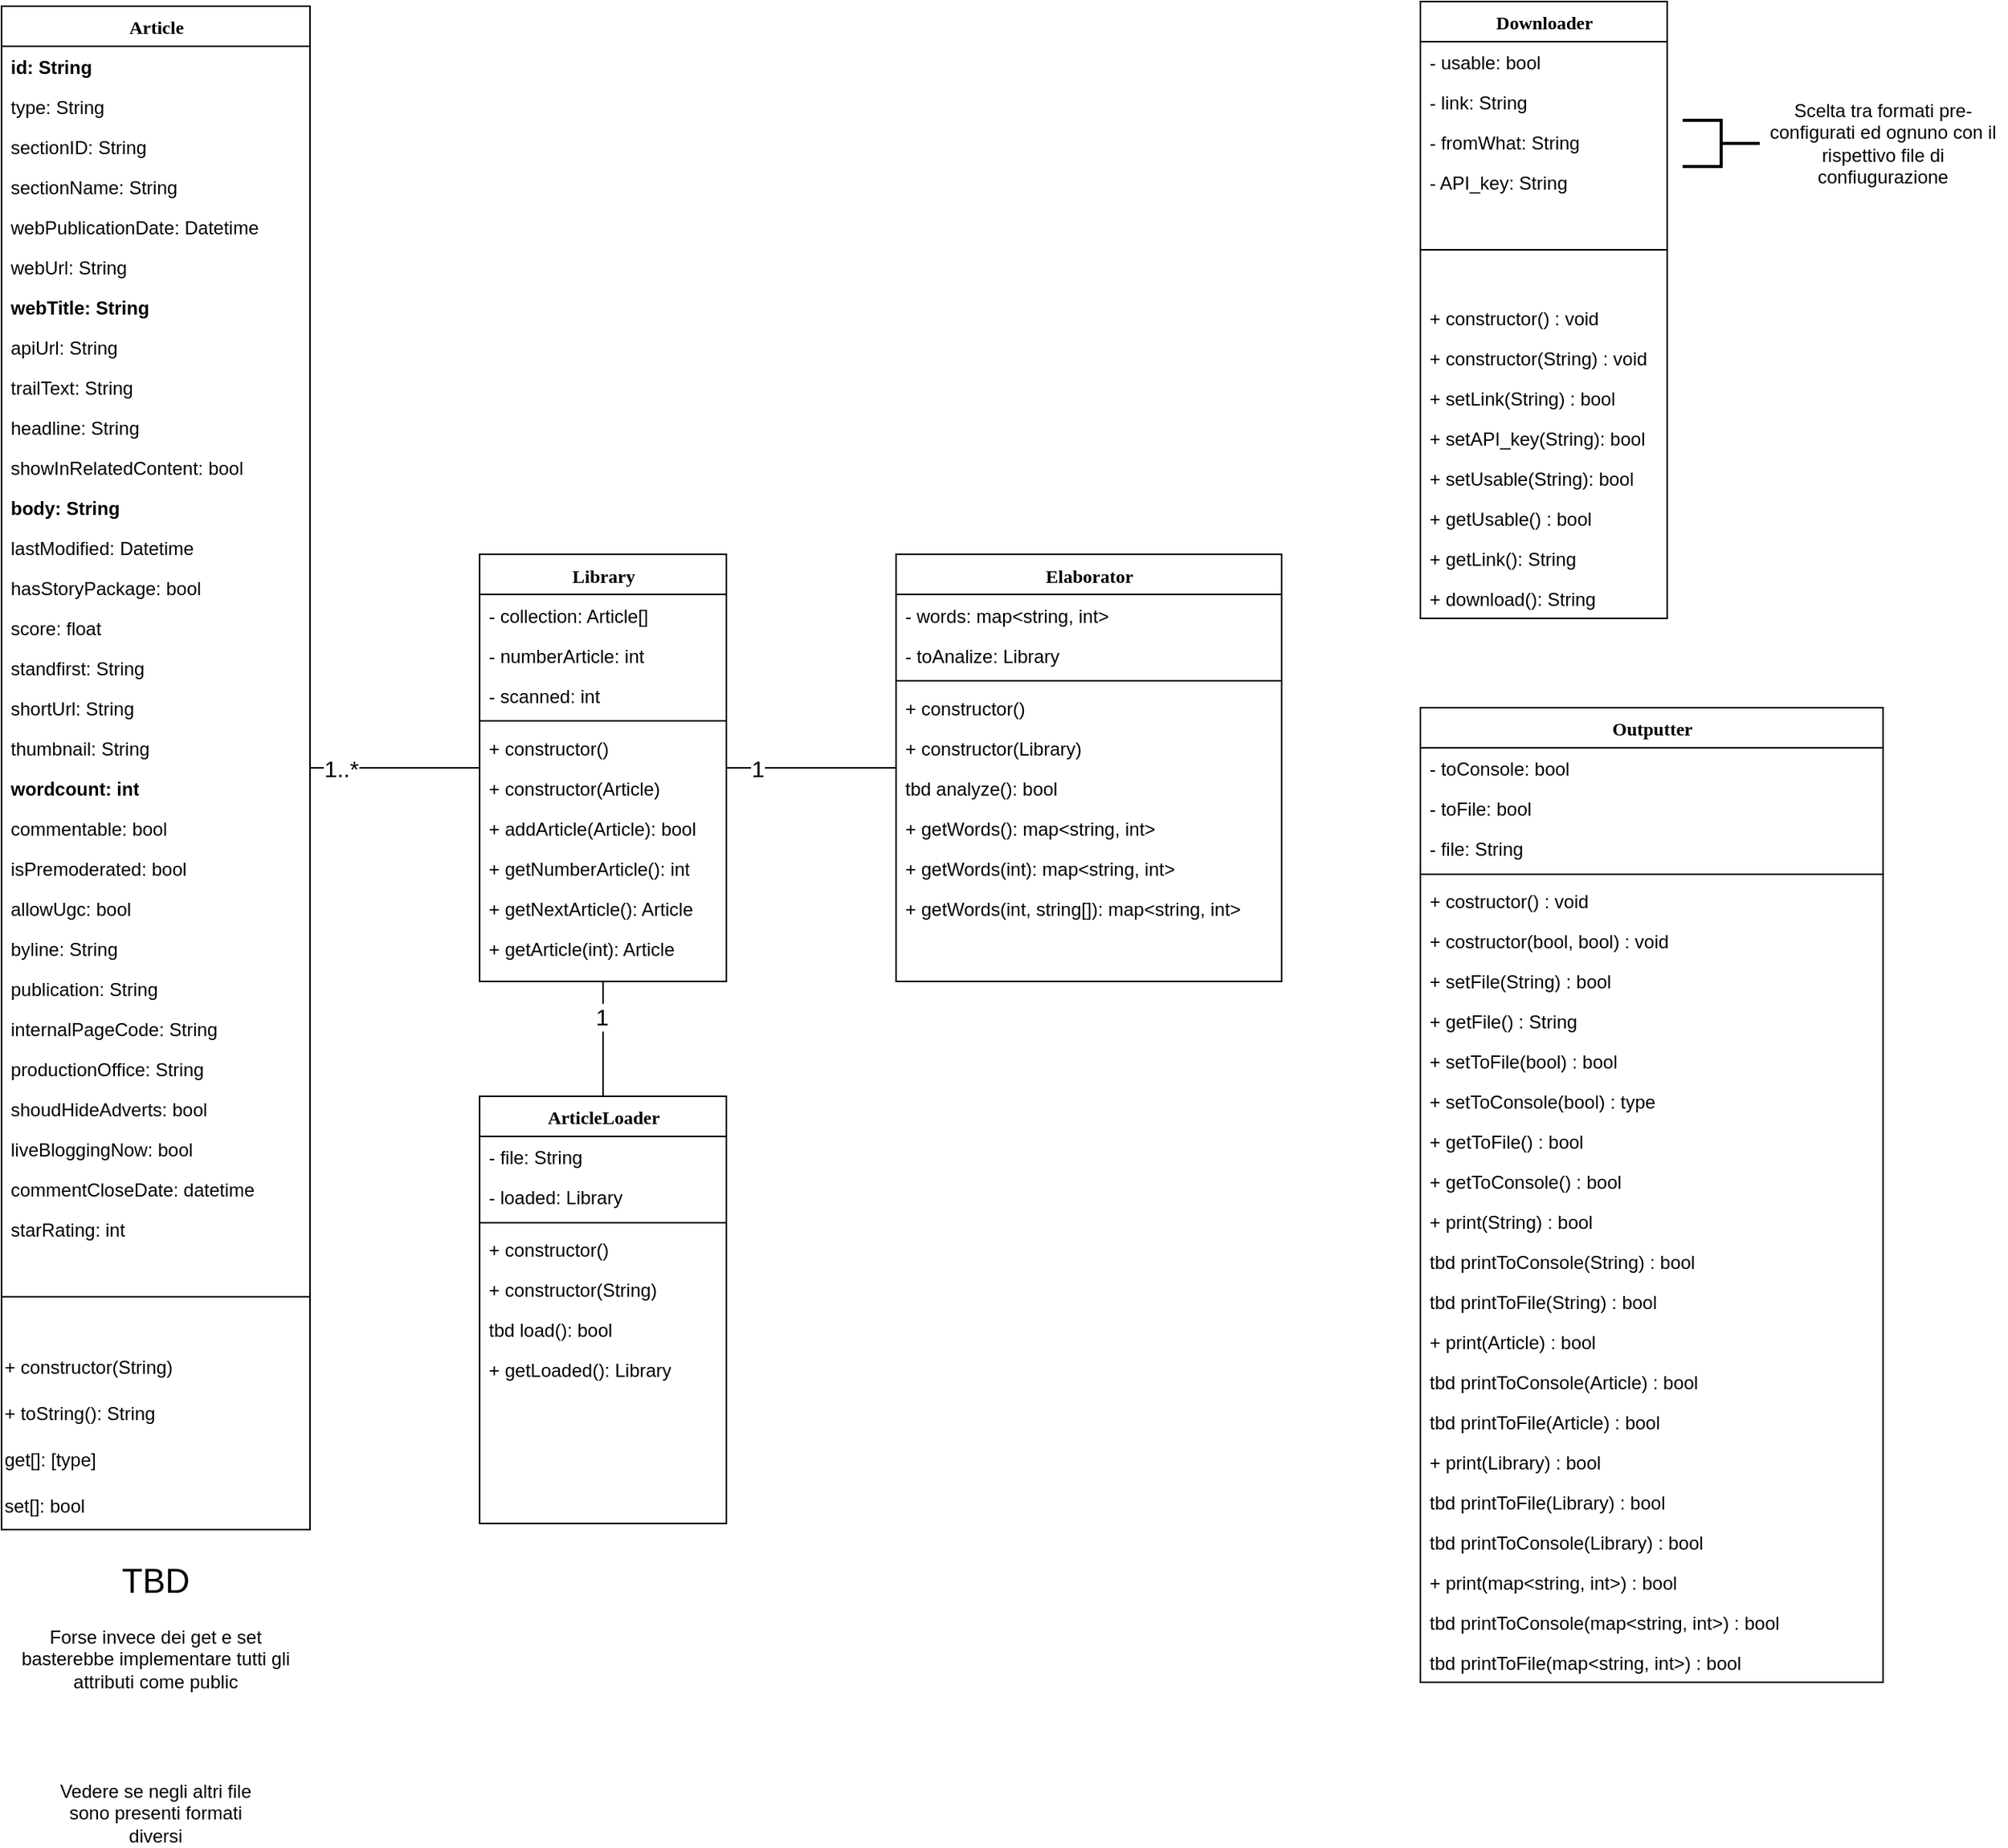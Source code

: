 <mxfile version="21.2.1" type="device">
  <diagram name="Page-1" id="9f46799a-70d6-7492-0946-bef42562c5a5">
    <mxGraphModel dx="2074" dy="844" grid="1" gridSize="10" guides="1" tooltips="1" connect="1" arrows="1" fold="1" page="1" pageScale="1" pageWidth="1100" pageHeight="850" background="none" math="0" shadow="0">
      <root>
        <mxCell id="0" />
        <mxCell id="1" parent="0" />
        <mxCell id="78961159f06e98e8-17" value="Downloader" style="swimlane;html=1;fontStyle=1;align=center;verticalAlign=top;childLayout=stackLayout;horizontal=1;startSize=26;horizontalStack=0;resizeParent=1;resizeLast=0;collapsible=1;marginBottom=0;swimlaneFillColor=#ffffff;rounded=0;shadow=0;comic=0;labelBackgroundColor=none;strokeWidth=1;fillColor=none;fontFamily=Verdana;fontSize=12" parent="1" vertex="1">
          <mxGeometry x="1110" y="80" width="160" height="400" as="geometry">
            <mxRectangle x="90" y="83" width="120" height="30" as="alternateBounds" />
          </mxGeometry>
        </mxCell>
        <mxCell id="78961159f06e98e8-21" value="- usable: bool" style="text;html=1;strokeColor=none;fillColor=none;align=left;verticalAlign=top;spacingLeft=4;spacingRight=4;whiteSpace=wrap;overflow=hidden;rotatable=0;points=[[0,0.5],[1,0.5]];portConstraint=eastwest;" parent="78961159f06e98e8-17" vertex="1">
          <mxGeometry y="26" width="160" height="26" as="geometry" />
        </mxCell>
        <mxCell id="78961159f06e98e8-23" value="- link: String" style="text;html=1;strokeColor=none;fillColor=none;align=left;verticalAlign=top;spacingLeft=4;spacingRight=4;whiteSpace=wrap;overflow=hidden;rotatable=0;points=[[0,0.5],[1,0.5]];portConstraint=eastwest;" parent="78961159f06e98e8-17" vertex="1">
          <mxGeometry y="52" width="160" height="26" as="geometry" />
        </mxCell>
        <mxCell id="8sCjApHdLS3MO6E08IOd-112" value="- fromWhat: String" style="text;html=1;strokeColor=none;fillColor=none;align=left;verticalAlign=top;spacingLeft=4;spacingRight=4;whiteSpace=wrap;overflow=hidden;rotatable=0;points=[[0,0.5],[1,0.5]];portConstraint=eastwest;" parent="78961159f06e98e8-17" vertex="1">
          <mxGeometry y="78" width="160" height="26" as="geometry" />
        </mxCell>
        <mxCell id="8sCjApHdLS3MO6E08IOd-110" value="- API_key: String" style="text;html=1;strokeColor=none;fillColor=none;align=left;verticalAlign=top;spacingLeft=4;spacingRight=4;whiteSpace=wrap;overflow=hidden;rotatable=0;points=[[0,0.5],[1,0.5]];portConstraint=eastwest;" parent="78961159f06e98e8-17" vertex="1">
          <mxGeometry y="104" width="160" height="26" as="geometry" />
        </mxCell>
        <mxCell id="78961159f06e98e8-19" value="" style="line;html=1;strokeWidth=1;fillColor=none;align=left;verticalAlign=middle;spacingTop=-1;spacingLeft=3;spacingRight=3;rotatable=0;labelPosition=right;points=[];portConstraint=eastwest;" parent="78961159f06e98e8-17" vertex="1">
          <mxGeometry y="130" width="160" height="62" as="geometry" />
        </mxCell>
        <mxCell id="78961159f06e98e8-20" value="+ constructor() : void" style="text;html=1;strokeColor=none;fillColor=none;align=left;verticalAlign=top;spacingLeft=4;spacingRight=4;whiteSpace=wrap;overflow=hidden;rotatable=0;points=[[0,0.5],[1,0.5]];portConstraint=eastwest;" parent="78961159f06e98e8-17" vertex="1">
          <mxGeometry y="192" width="160" height="26" as="geometry" />
        </mxCell>
        <mxCell id="78961159f06e98e8-27" value="+ constructor(String) : void" style="text;html=1;strokeColor=none;fillColor=none;align=left;verticalAlign=top;spacingLeft=4;spacingRight=4;whiteSpace=wrap;overflow=hidden;rotatable=0;points=[[0,0.5],[1,0.5]];portConstraint=eastwest;" parent="78961159f06e98e8-17" vertex="1">
          <mxGeometry y="218" width="160" height="26" as="geometry" />
        </mxCell>
        <mxCell id="8sCjApHdLS3MO6E08IOd-1" value="+ setLink(String) : bool" style="text;html=1;strokeColor=none;fillColor=none;align=left;verticalAlign=top;spacingLeft=4;spacingRight=4;whiteSpace=wrap;overflow=hidden;rotatable=0;points=[[0,0.5],[1,0.5]];portConstraint=eastwest;" parent="78961159f06e98e8-17" vertex="1">
          <mxGeometry y="244" width="160" height="26" as="geometry" />
        </mxCell>
        <mxCell id="8sCjApHdLS3MO6E08IOd-120" value="+ setAPI_key(String): bool" style="text;html=1;strokeColor=none;fillColor=none;align=left;verticalAlign=top;spacingLeft=4;spacingRight=4;whiteSpace=wrap;overflow=hidden;rotatable=0;points=[[0,0.5],[1,0.5]];portConstraint=eastwest;" parent="78961159f06e98e8-17" vertex="1">
          <mxGeometry y="270" width="160" height="26" as="geometry" />
        </mxCell>
        <mxCell id="8sCjApHdLS3MO6E08IOd-5" value="+ setUsable(String): bool" style="text;html=1;strokeColor=none;fillColor=none;align=left;verticalAlign=top;spacingLeft=4;spacingRight=4;whiteSpace=wrap;overflow=hidden;rotatable=0;points=[[0,0.5],[1,0.5]];portConstraint=eastwest;" parent="78961159f06e98e8-17" vertex="1">
          <mxGeometry y="296" width="160" height="26" as="geometry" />
        </mxCell>
        <mxCell id="8sCjApHdLS3MO6E08IOd-6" value="+ getUsable() : bool" style="text;html=1;strokeColor=none;fillColor=none;align=left;verticalAlign=top;spacingLeft=4;spacingRight=4;whiteSpace=wrap;overflow=hidden;rotatable=0;points=[[0,0.5],[1,0.5]];portConstraint=eastwest;" parent="78961159f06e98e8-17" vertex="1">
          <mxGeometry y="322" width="160" height="26" as="geometry" />
        </mxCell>
        <mxCell id="8sCjApHdLS3MO6E08IOd-7" value="+ getLink(): String" style="text;html=1;strokeColor=none;fillColor=none;align=left;verticalAlign=top;spacingLeft=4;spacingRight=4;whiteSpace=wrap;overflow=hidden;rotatable=0;points=[[0,0.5],[1,0.5]];portConstraint=eastwest;" parent="78961159f06e98e8-17" vertex="1">
          <mxGeometry y="348" width="160" height="26" as="geometry" />
        </mxCell>
        <mxCell id="8sCjApHdLS3MO6E08IOd-9" value="+ download(): String" style="text;html=1;strokeColor=none;fillColor=none;align=left;verticalAlign=top;spacingLeft=4;spacingRight=4;whiteSpace=wrap;overflow=hidden;rotatable=0;points=[[0,0.5],[1,0.5]];portConstraint=eastwest;" parent="78961159f06e98e8-17" vertex="1">
          <mxGeometry y="374" width="160" height="26" as="geometry" />
        </mxCell>
        <mxCell id="78961159f06e98e8-30" value="Elaborator" style="swimlane;html=1;fontStyle=1;align=center;verticalAlign=top;childLayout=stackLayout;horizontal=1;startSize=26;horizontalStack=0;resizeParent=1;resizeLast=0;collapsible=1;marginBottom=0;swimlaneFillColor=#ffffff;rounded=0;shadow=0;comic=0;labelBackgroundColor=none;strokeWidth=1;fillColor=none;fontFamily=Verdana;fontSize=12" parent="1" vertex="1">
          <mxGeometry x="770" y="438.5" width="250" height="277" as="geometry" />
        </mxCell>
        <mxCell id="78961159f06e98e8-31" value="- words: map&amp;lt;string, int&amp;gt;" style="text;html=1;strokeColor=none;fillColor=none;align=left;verticalAlign=top;spacingLeft=4;spacingRight=4;whiteSpace=wrap;overflow=hidden;rotatable=0;points=[[0,0.5],[1,0.5]];portConstraint=eastwest;" parent="78961159f06e98e8-30" vertex="1">
          <mxGeometry y="26" width="250" height="26" as="geometry" />
        </mxCell>
        <mxCell id="78961159f06e98e8-32" value="- toAnalize: Library" style="text;html=1;strokeColor=none;fillColor=none;align=left;verticalAlign=top;spacingLeft=4;spacingRight=4;whiteSpace=wrap;overflow=hidden;rotatable=0;points=[[0,0.5],[1,0.5]];portConstraint=eastwest;" parent="78961159f06e98e8-30" vertex="1">
          <mxGeometry y="52" width="250" height="26" as="geometry" />
        </mxCell>
        <mxCell id="78961159f06e98e8-38" value="" style="line;html=1;strokeWidth=1;fillColor=none;align=left;verticalAlign=middle;spacingTop=-1;spacingLeft=3;spacingRight=3;rotatable=0;labelPosition=right;points=[];portConstraint=eastwest;" parent="78961159f06e98e8-30" vertex="1">
          <mxGeometry y="78" width="250" height="8" as="geometry" />
        </mxCell>
        <mxCell id="78961159f06e98e8-39" value="+ constructor()" style="text;html=1;strokeColor=none;fillColor=none;align=left;verticalAlign=top;spacingLeft=4;spacingRight=4;whiteSpace=wrap;overflow=hidden;rotatable=0;points=[[0,0.5],[1,0.5]];portConstraint=eastwest;" parent="78961159f06e98e8-30" vertex="1">
          <mxGeometry y="86" width="250" height="26" as="geometry" />
        </mxCell>
        <mxCell id="78961159f06e98e8-40" value="+ constructor(Library)" style="text;html=1;strokeColor=none;fillColor=none;align=left;verticalAlign=top;spacingLeft=4;spacingRight=4;whiteSpace=wrap;overflow=hidden;rotatable=0;points=[[0,0.5],[1,0.5]];portConstraint=eastwest;" parent="78961159f06e98e8-30" vertex="1">
          <mxGeometry y="112" width="250" height="26" as="geometry" />
        </mxCell>
        <mxCell id="8sCjApHdLS3MO6E08IOd-157" value="tbd analyze(): bool" style="text;html=1;strokeColor=none;fillColor=none;align=left;verticalAlign=top;spacingLeft=4;spacingRight=4;whiteSpace=wrap;overflow=hidden;rotatable=0;points=[[0,0.5],[1,0.5]];portConstraint=eastwest;" parent="78961159f06e98e8-30" vertex="1">
          <mxGeometry y="138" width="250" height="26" as="geometry" />
        </mxCell>
        <mxCell id="8sCjApHdLS3MO6E08IOd-158" value="+ getWords(): map&amp;lt;string, int&amp;gt;" style="text;html=1;strokeColor=none;fillColor=none;align=left;verticalAlign=top;spacingLeft=4;spacingRight=4;whiteSpace=wrap;overflow=hidden;rotatable=0;points=[[0,0.5],[1,0.5]];portConstraint=eastwest;" parent="78961159f06e98e8-30" vertex="1">
          <mxGeometry y="164" width="250" height="26" as="geometry" />
        </mxCell>
        <mxCell id="8sCjApHdLS3MO6E08IOd-160" value="+ getWords(int): map&amp;lt;string, int&amp;gt;" style="text;html=1;strokeColor=none;fillColor=none;align=left;verticalAlign=top;spacingLeft=4;spacingRight=4;whiteSpace=wrap;overflow=hidden;rotatable=0;points=[[0,0.5],[1,0.5]];portConstraint=eastwest;" parent="78961159f06e98e8-30" vertex="1">
          <mxGeometry y="190" width="250" height="26" as="geometry" />
        </mxCell>
        <mxCell id="qIOgazq1qThbYiPx0Ele-1" value="+ getWords(int, string[]): map&amp;lt;string, int&amp;gt;" style="text;html=1;strokeColor=none;fillColor=none;align=left;verticalAlign=top;spacingLeft=4;spacingRight=4;whiteSpace=wrap;overflow=hidden;rotatable=0;points=[[0,0.5],[1,0.5]];portConstraint=eastwest;" vertex="1" parent="78961159f06e98e8-30">
          <mxGeometry y="216" width="250" height="26" as="geometry" />
        </mxCell>
        <mxCell id="78961159f06e98e8-43" value="Outputter" style="swimlane;html=1;fontStyle=1;align=center;verticalAlign=top;childLayout=stackLayout;horizontal=1;startSize=26;horizontalStack=0;resizeParent=1;resizeLast=0;collapsible=1;marginBottom=0;swimlaneFillColor=#ffffff;rounded=0;shadow=0;comic=0;labelBackgroundColor=none;strokeWidth=1;fillColor=none;fontFamily=Verdana;fontSize=12" parent="1" vertex="1">
          <mxGeometry x="1110" y="538" width="300" height="632" as="geometry" />
        </mxCell>
        <mxCell id="78961159f06e98e8-44" value="- toConsole: bool" style="text;html=1;strokeColor=none;fillColor=none;align=left;verticalAlign=top;spacingLeft=4;spacingRight=4;whiteSpace=wrap;overflow=hidden;rotatable=0;points=[[0,0.5],[1,0.5]];portConstraint=eastwest;" parent="78961159f06e98e8-43" vertex="1">
          <mxGeometry y="26" width="300" height="26" as="geometry" />
        </mxCell>
        <mxCell id="78961159f06e98e8-45" value="- toFile: bool" style="text;html=1;strokeColor=none;fillColor=none;align=left;verticalAlign=top;spacingLeft=4;spacingRight=4;whiteSpace=wrap;overflow=hidden;rotatable=0;points=[[0,0.5],[1,0.5]];portConstraint=eastwest;" parent="78961159f06e98e8-43" vertex="1">
          <mxGeometry y="52" width="300" height="26" as="geometry" />
        </mxCell>
        <mxCell id="78961159f06e98e8-49" value="- file: String" style="text;html=1;strokeColor=none;fillColor=none;align=left;verticalAlign=top;spacingLeft=4;spacingRight=4;whiteSpace=wrap;overflow=hidden;rotatable=0;points=[[0,0.5],[1,0.5]];portConstraint=eastwest;" parent="78961159f06e98e8-43" vertex="1">
          <mxGeometry y="78" width="300" height="26" as="geometry" />
        </mxCell>
        <mxCell id="78961159f06e98e8-51" value="" style="line;html=1;strokeWidth=1;fillColor=none;align=left;verticalAlign=middle;spacingTop=-1;spacingLeft=3;spacingRight=3;rotatable=0;labelPosition=right;points=[];portConstraint=eastwest;" parent="78961159f06e98e8-43" vertex="1">
          <mxGeometry y="104" width="300" height="8" as="geometry" />
        </mxCell>
        <mxCell id="78961159f06e98e8-52" value="+ costructor() : void" style="text;html=1;strokeColor=none;fillColor=none;align=left;verticalAlign=top;spacingLeft=4;spacingRight=4;whiteSpace=wrap;overflow=hidden;rotatable=0;points=[[0,0.5],[1,0.5]];portConstraint=eastwest;" parent="78961159f06e98e8-43" vertex="1">
          <mxGeometry y="112" width="300" height="26" as="geometry" />
        </mxCell>
        <mxCell id="78961159f06e98e8-53" value="+ costructor(bool, bool) : void" style="text;html=1;strokeColor=none;fillColor=none;align=left;verticalAlign=top;spacingLeft=4;spacingRight=4;whiteSpace=wrap;overflow=hidden;rotatable=0;points=[[0,0.5],[1,0.5]];portConstraint=eastwest;" parent="78961159f06e98e8-43" vertex="1">
          <mxGeometry y="138" width="300" height="26" as="geometry" />
        </mxCell>
        <mxCell id="8sCjApHdLS3MO6E08IOd-11" value="+ setFile(String) : bool" style="text;html=1;strokeColor=none;fillColor=none;align=left;verticalAlign=top;spacingLeft=4;spacingRight=4;whiteSpace=wrap;overflow=hidden;rotatable=0;points=[[0,0.5],[1,0.5]];portConstraint=eastwest;" parent="78961159f06e98e8-43" vertex="1">
          <mxGeometry y="164" width="300" height="26" as="geometry" />
        </mxCell>
        <mxCell id="8sCjApHdLS3MO6E08IOd-13" value="+ getFile() : String" style="text;html=1;strokeColor=none;fillColor=none;align=left;verticalAlign=top;spacingLeft=4;spacingRight=4;whiteSpace=wrap;overflow=hidden;rotatable=0;points=[[0,0.5],[1,0.5]];portConstraint=eastwest;" parent="78961159f06e98e8-43" vertex="1">
          <mxGeometry y="190" width="300" height="26" as="geometry" />
        </mxCell>
        <mxCell id="8sCjApHdLS3MO6E08IOd-14" value="+ setToFile(bool) : bool" style="text;html=1;strokeColor=none;fillColor=none;align=left;verticalAlign=top;spacingLeft=4;spacingRight=4;whiteSpace=wrap;overflow=hidden;rotatable=0;points=[[0,0.5],[1,0.5]];portConstraint=eastwest;" parent="78961159f06e98e8-43" vertex="1">
          <mxGeometry y="216" width="300" height="26" as="geometry" />
        </mxCell>
        <mxCell id="8sCjApHdLS3MO6E08IOd-15" value="+ setToConsole(bool) : type" style="text;html=1;strokeColor=none;fillColor=none;align=left;verticalAlign=top;spacingLeft=4;spacingRight=4;whiteSpace=wrap;overflow=hidden;rotatable=0;points=[[0,0.5],[1,0.5]];portConstraint=eastwest;" parent="78961159f06e98e8-43" vertex="1">
          <mxGeometry y="242" width="300" height="26" as="geometry" />
        </mxCell>
        <mxCell id="8sCjApHdLS3MO6E08IOd-16" value="+ getToFile() : bool" style="text;html=1;strokeColor=none;fillColor=none;align=left;verticalAlign=top;spacingLeft=4;spacingRight=4;whiteSpace=wrap;overflow=hidden;rotatable=0;points=[[0,0.5],[1,0.5]];portConstraint=eastwest;" parent="78961159f06e98e8-43" vertex="1">
          <mxGeometry y="268" width="300" height="26" as="geometry" />
        </mxCell>
        <mxCell id="8sCjApHdLS3MO6E08IOd-17" value="+ getToConsole() : bool" style="text;html=1;strokeColor=none;fillColor=none;align=left;verticalAlign=top;spacingLeft=4;spacingRight=4;whiteSpace=wrap;overflow=hidden;rotatable=0;points=[[0,0.5],[1,0.5]];portConstraint=eastwest;" parent="78961159f06e98e8-43" vertex="1">
          <mxGeometry y="294" width="300" height="26" as="geometry" />
        </mxCell>
        <mxCell id="8sCjApHdLS3MO6E08IOd-18" value="+ print(String) : bool" style="text;html=1;strokeColor=none;fillColor=none;align=left;verticalAlign=top;spacingLeft=4;spacingRight=4;whiteSpace=wrap;overflow=hidden;rotatable=0;points=[[0,0.5],[1,0.5]];portConstraint=eastwest;" parent="78961159f06e98e8-43" vertex="1">
          <mxGeometry y="320" width="300" height="26" as="geometry" />
        </mxCell>
        <mxCell id="8sCjApHdLS3MO6E08IOd-19" value="tbd printToConsole(String) : bool" style="text;html=1;strokeColor=none;fillColor=none;align=left;verticalAlign=top;spacingLeft=4;spacingRight=4;whiteSpace=wrap;overflow=hidden;rotatable=0;points=[[0,0.5],[1,0.5]];portConstraint=eastwest;" parent="78961159f06e98e8-43" vertex="1">
          <mxGeometry y="346" width="300" height="26" as="geometry" />
        </mxCell>
        <mxCell id="8sCjApHdLS3MO6E08IOd-20" value="tbd printToFile(String) : bool" style="text;html=1;strokeColor=none;fillColor=none;align=left;verticalAlign=top;spacingLeft=4;spacingRight=4;whiteSpace=wrap;overflow=hidden;rotatable=0;points=[[0,0.5],[1,0.5]];portConstraint=eastwest;" parent="78961159f06e98e8-43" vertex="1">
          <mxGeometry y="372" width="300" height="26" as="geometry" />
        </mxCell>
        <mxCell id="8sCjApHdLS3MO6E08IOd-21" value="+ print(Article) : bool" style="text;html=1;strokeColor=none;fillColor=none;align=left;verticalAlign=top;spacingLeft=4;spacingRight=4;whiteSpace=wrap;overflow=hidden;rotatable=0;points=[[0,0.5],[1,0.5]];portConstraint=eastwest;" parent="78961159f06e98e8-43" vertex="1">
          <mxGeometry y="398" width="300" height="26" as="geometry" />
        </mxCell>
        <mxCell id="8sCjApHdLS3MO6E08IOd-22" value="tbd printToConsole(Article) : bool" style="text;html=1;strokeColor=none;fillColor=none;align=left;verticalAlign=top;spacingLeft=4;spacingRight=4;whiteSpace=wrap;overflow=hidden;rotatable=0;points=[[0,0.5],[1,0.5]];portConstraint=eastwest;" parent="78961159f06e98e8-43" vertex="1">
          <mxGeometry y="424" width="300" height="26" as="geometry" />
        </mxCell>
        <mxCell id="8sCjApHdLS3MO6E08IOd-23" value="tbd printToFile(Article) : bool" style="text;html=1;strokeColor=none;fillColor=none;align=left;verticalAlign=top;spacingLeft=4;spacingRight=4;whiteSpace=wrap;overflow=hidden;rotatable=0;points=[[0,0.5],[1,0.5]];portConstraint=eastwest;" parent="78961159f06e98e8-43" vertex="1">
          <mxGeometry y="450" width="300" height="26" as="geometry" />
        </mxCell>
        <mxCell id="8sCjApHdLS3MO6E08IOd-24" value="+ print(Library) : bool" style="text;html=1;strokeColor=none;fillColor=none;align=left;verticalAlign=top;spacingLeft=4;spacingRight=4;whiteSpace=wrap;overflow=hidden;rotatable=0;points=[[0,0.5],[1,0.5]];portConstraint=eastwest;" parent="78961159f06e98e8-43" vertex="1">
          <mxGeometry y="476" width="300" height="26" as="geometry" />
        </mxCell>
        <mxCell id="8sCjApHdLS3MO6E08IOd-26" value="tbd printToFile(Library) : bool" style="text;html=1;strokeColor=none;fillColor=none;align=left;verticalAlign=top;spacingLeft=4;spacingRight=4;whiteSpace=wrap;overflow=hidden;rotatable=0;points=[[0,0.5],[1,0.5]];portConstraint=eastwest;" parent="78961159f06e98e8-43" vertex="1">
          <mxGeometry y="502" width="300" height="26" as="geometry" />
        </mxCell>
        <mxCell id="8sCjApHdLS3MO6E08IOd-25" value="tbd printToConsole(Library) : bool" style="text;html=1;strokeColor=none;fillColor=none;align=left;verticalAlign=top;spacingLeft=4;spacingRight=4;whiteSpace=wrap;overflow=hidden;rotatable=0;points=[[0,0.5],[1,0.5]];portConstraint=eastwest;" parent="78961159f06e98e8-43" vertex="1">
          <mxGeometry y="528" width="300" height="26" as="geometry" />
        </mxCell>
        <mxCell id="8sCjApHdLS3MO6E08IOd-150" value="+ print(map&amp;lt;string, int&amp;gt;) : bool" style="text;html=1;strokeColor=none;fillColor=none;align=left;verticalAlign=top;spacingLeft=4;spacingRight=4;whiteSpace=wrap;overflow=hidden;rotatable=0;points=[[0,0.5],[1,0.5]];portConstraint=eastwest;" parent="78961159f06e98e8-43" vertex="1">
          <mxGeometry y="554" width="300" height="26" as="geometry" />
        </mxCell>
        <mxCell id="8sCjApHdLS3MO6E08IOd-152" value="tbd printToConsole(map&amp;lt;string, int&amp;gt;) : bool" style="text;html=1;strokeColor=none;fillColor=none;align=left;verticalAlign=top;spacingLeft=4;spacingRight=4;whiteSpace=wrap;overflow=hidden;rotatable=0;points=[[0,0.5],[1,0.5]];portConstraint=eastwest;" parent="78961159f06e98e8-43" vertex="1">
          <mxGeometry y="580" width="300" height="26" as="geometry" />
        </mxCell>
        <mxCell id="8sCjApHdLS3MO6E08IOd-151" value="tbd printToFile(map&amp;lt;string, int&amp;gt;) : bool" style="text;html=1;strokeColor=none;fillColor=none;align=left;verticalAlign=top;spacingLeft=4;spacingRight=4;whiteSpace=wrap;overflow=hidden;rotatable=0;points=[[0,0.5],[1,0.5]];portConstraint=eastwest;" parent="78961159f06e98e8-43" vertex="1">
          <mxGeometry y="606" width="300" height="26" as="geometry" />
        </mxCell>
        <mxCell id="8sCjApHdLS3MO6E08IOd-31" value="Article" style="swimlane;html=1;fontStyle=1;align=center;verticalAlign=top;childLayout=stackLayout;horizontal=1;startSize=26;horizontalStack=0;resizeParent=1;resizeLast=0;collapsible=1;marginBottom=0;swimlaneFillColor=#ffffff;rounded=0;shadow=0;comic=0;labelBackgroundColor=none;strokeWidth=1;fillColor=none;fontFamily=Verdana;fontSize=12" parent="1" vertex="1">
          <mxGeometry x="190" y="83" width="200" height="988" as="geometry">
            <mxRectangle x="420" y="83" width="120" height="30" as="alternateBounds" />
          </mxGeometry>
        </mxCell>
        <mxCell id="8sCjApHdLS3MO6E08IOd-32" value="id: String" style="text;html=1;strokeColor=none;fillColor=none;align=left;verticalAlign=top;spacingLeft=4;spacingRight=4;whiteSpace=wrap;overflow=hidden;rotatable=0;points=[[0,0.5],[1,0.5]];portConstraint=eastwest;fontStyle=1" parent="8sCjApHdLS3MO6E08IOd-31" vertex="1">
          <mxGeometry y="26" width="200" height="26" as="geometry" />
        </mxCell>
        <mxCell id="8sCjApHdLS3MO6E08IOd-33" value="type: String" style="text;html=1;strokeColor=none;fillColor=none;align=left;verticalAlign=top;spacingLeft=4;spacingRight=4;whiteSpace=wrap;overflow=hidden;rotatable=0;points=[[0,0.5],[1,0.5]];portConstraint=eastwest;" parent="8sCjApHdLS3MO6E08IOd-31" vertex="1">
          <mxGeometry y="52" width="200" height="26" as="geometry" />
        </mxCell>
        <mxCell id="8sCjApHdLS3MO6E08IOd-42" value="sectionID: String" style="text;html=1;strokeColor=none;fillColor=none;align=left;verticalAlign=top;spacingLeft=4;spacingRight=4;whiteSpace=wrap;overflow=hidden;rotatable=0;points=[[0,0.5],[1,0.5]];portConstraint=eastwest;" parent="8sCjApHdLS3MO6E08IOd-31" vertex="1">
          <mxGeometry y="78" width="200" height="26" as="geometry" />
        </mxCell>
        <mxCell id="8sCjApHdLS3MO6E08IOd-47" value="sectionName: String" style="text;html=1;strokeColor=none;fillColor=none;align=left;verticalAlign=top;spacingLeft=4;spacingRight=4;whiteSpace=wrap;overflow=hidden;rotatable=0;points=[[0,0.5],[1,0.5]];portConstraint=eastwest;" parent="8sCjApHdLS3MO6E08IOd-31" vertex="1">
          <mxGeometry y="104" width="200" height="26" as="geometry" />
        </mxCell>
        <mxCell id="8sCjApHdLS3MO6E08IOd-46" value="webPublicationDate: Datetime" style="text;html=1;strokeColor=none;fillColor=none;align=left;verticalAlign=top;spacingLeft=4;spacingRight=4;whiteSpace=wrap;overflow=hidden;rotatable=0;points=[[0,0.5],[1,0.5]];portConstraint=eastwest;" parent="8sCjApHdLS3MO6E08IOd-31" vertex="1">
          <mxGeometry y="130" width="200" height="26" as="geometry" />
        </mxCell>
        <mxCell id="8sCjApHdLS3MO6E08IOd-45" value="webUrl: String" style="text;html=1;strokeColor=none;fillColor=none;align=left;verticalAlign=top;spacingLeft=4;spacingRight=4;whiteSpace=wrap;overflow=hidden;rotatable=0;points=[[0,0.5],[1,0.5]];portConstraint=eastwest;" parent="8sCjApHdLS3MO6E08IOd-31" vertex="1">
          <mxGeometry y="156" width="200" height="26" as="geometry" />
        </mxCell>
        <mxCell id="8sCjApHdLS3MO6E08IOd-104" value="webTitle: String" style="text;html=1;strokeColor=none;fillColor=none;align=left;verticalAlign=top;spacingLeft=4;spacingRight=4;whiteSpace=wrap;overflow=hidden;rotatable=0;points=[[0,0.5],[1,0.5]];portConstraint=eastwest;fontStyle=1" parent="8sCjApHdLS3MO6E08IOd-31" vertex="1">
          <mxGeometry y="182" width="200" height="26" as="geometry" />
        </mxCell>
        <mxCell id="8sCjApHdLS3MO6E08IOd-44" value="apiUrl: String" style="text;html=1;strokeColor=none;fillColor=none;align=left;verticalAlign=top;spacingLeft=4;spacingRight=4;whiteSpace=wrap;overflow=hidden;rotatable=0;points=[[0,0.5],[1,0.5]];portConstraint=eastwest;" parent="8sCjApHdLS3MO6E08IOd-31" vertex="1">
          <mxGeometry y="208" width="200" height="26" as="geometry" />
        </mxCell>
        <mxCell id="8sCjApHdLS3MO6E08IOd-43" value="trailText: String" style="text;html=1;strokeColor=none;fillColor=none;align=left;verticalAlign=top;spacingLeft=4;spacingRight=4;whiteSpace=wrap;overflow=hidden;rotatable=0;points=[[0,0.5],[1,0.5]];portConstraint=eastwest;" parent="8sCjApHdLS3MO6E08IOd-31" vertex="1">
          <mxGeometry y="234" width="200" height="26" as="geometry" />
        </mxCell>
        <mxCell id="8sCjApHdLS3MO6E08IOd-83" value="headline: String" style="text;html=1;strokeColor=none;fillColor=none;align=left;verticalAlign=top;spacingLeft=4;spacingRight=4;whiteSpace=wrap;overflow=hidden;rotatable=0;points=[[0,0.5],[1,0.5]];portConstraint=eastwest;" parent="8sCjApHdLS3MO6E08IOd-31" vertex="1">
          <mxGeometry y="260" width="200" height="26" as="geometry" />
        </mxCell>
        <mxCell id="8sCjApHdLS3MO6E08IOd-90" value="showInRelatedContent: bool" style="text;html=1;strokeColor=none;fillColor=none;align=left;verticalAlign=top;spacingLeft=4;spacingRight=4;whiteSpace=wrap;overflow=hidden;rotatable=0;points=[[0,0.5],[1,0.5]];portConstraint=eastwest;" parent="8sCjApHdLS3MO6E08IOd-31" vertex="1">
          <mxGeometry y="286" width="200" height="26" as="geometry" />
        </mxCell>
        <mxCell id="8sCjApHdLS3MO6E08IOd-89" value="body: String" style="text;html=1;strokeColor=none;fillColor=none;align=left;verticalAlign=top;spacingLeft=4;spacingRight=4;whiteSpace=wrap;overflow=hidden;rotatable=0;points=[[0,0.5],[1,0.5]];portConstraint=eastwest;rounded=0;fontStyle=1" parent="8sCjApHdLS3MO6E08IOd-31" vertex="1">
          <mxGeometry y="312" width="200" height="26" as="geometry" />
        </mxCell>
        <mxCell id="8sCjApHdLS3MO6E08IOd-88" value="lastModified: Datetime" style="text;html=1;strokeColor=none;fillColor=none;align=left;verticalAlign=top;spacingLeft=4;spacingRight=4;whiteSpace=wrap;overflow=hidden;rotatable=0;points=[[0,0.5],[1,0.5]];portConstraint=eastwest;" parent="8sCjApHdLS3MO6E08IOd-31" vertex="1">
          <mxGeometry y="338" width="200" height="26" as="geometry" />
        </mxCell>
        <mxCell id="8sCjApHdLS3MO6E08IOd-87" value="hasStoryPackage: bool" style="text;html=1;strokeColor=none;fillColor=none;align=left;verticalAlign=top;spacingLeft=4;spacingRight=4;whiteSpace=wrap;overflow=hidden;rotatable=0;points=[[0,0.5],[1,0.5]];portConstraint=eastwest;" parent="8sCjApHdLS3MO6E08IOd-31" vertex="1">
          <mxGeometry y="364" width="200" height="26" as="geometry" />
        </mxCell>
        <mxCell id="8sCjApHdLS3MO6E08IOd-86" value="score: float" style="text;html=1;strokeColor=none;fillColor=none;align=left;verticalAlign=top;spacingLeft=4;spacingRight=4;whiteSpace=wrap;overflow=hidden;rotatable=0;points=[[0,0.5],[1,0.5]];portConstraint=eastwest;" parent="8sCjApHdLS3MO6E08IOd-31" vertex="1">
          <mxGeometry y="390" width="200" height="26" as="geometry" />
        </mxCell>
        <mxCell id="8sCjApHdLS3MO6E08IOd-85" value="standfirst: String" style="text;html=1;strokeColor=none;fillColor=none;align=left;verticalAlign=top;spacingLeft=4;spacingRight=4;whiteSpace=wrap;overflow=hidden;rotatable=0;points=[[0,0.5],[1,0.5]];portConstraint=eastwest;" parent="8sCjApHdLS3MO6E08IOd-31" vertex="1">
          <mxGeometry y="416" width="200" height="26" as="geometry" />
        </mxCell>
        <mxCell id="8sCjApHdLS3MO6E08IOd-84" value="shortUrl: String" style="text;html=1;strokeColor=none;fillColor=none;align=left;verticalAlign=top;spacingLeft=4;spacingRight=4;whiteSpace=wrap;overflow=hidden;rotatable=0;points=[[0,0.5],[1,0.5]];portConstraint=eastwest;" parent="8sCjApHdLS3MO6E08IOd-31" vertex="1">
          <mxGeometry y="442" width="200" height="26" as="geometry" />
        </mxCell>
        <mxCell id="8sCjApHdLS3MO6E08IOd-91" value="thumbnail: String" style="text;html=1;strokeColor=none;fillColor=none;align=left;verticalAlign=top;spacingLeft=4;spacingRight=4;whiteSpace=wrap;overflow=hidden;rotatable=0;points=[[0,0.5],[1,0.5]];portConstraint=eastwest;" parent="8sCjApHdLS3MO6E08IOd-31" vertex="1">
          <mxGeometry y="468" width="200" height="26" as="geometry" />
        </mxCell>
        <mxCell id="8sCjApHdLS3MO6E08IOd-103" value="wordcount: int" style="text;html=1;strokeColor=none;fillColor=none;align=left;verticalAlign=top;spacingLeft=4;spacingRight=4;whiteSpace=wrap;overflow=hidden;rotatable=0;points=[[0,0.5],[1,0.5]];portConstraint=eastwest;fontStyle=1" parent="8sCjApHdLS3MO6E08IOd-31" vertex="1">
          <mxGeometry y="494" width="200" height="26" as="geometry" />
        </mxCell>
        <mxCell id="8sCjApHdLS3MO6E08IOd-102" value="commentable: bool" style="text;html=1;strokeColor=none;fillColor=none;align=left;verticalAlign=top;spacingLeft=4;spacingRight=4;whiteSpace=wrap;overflow=hidden;rotatable=0;points=[[0,0.5],[1,0.5]];portConstraint=eastwest;" parent="8sCjApHdLS3MO6E08IOd-31" vertex="1">
          <mxGeometry y="520" width="200" height="26" as="geometry" />
        </mxCell>
        <mxCell id="8sCjApHdLS3MO6E08IOd-101" value="isPremoderated: bool" style="text;html=1;strokeColor=none;fillColor=none;align=left;verticalAlign=top;spacingLeft=4;spacingRight=4;whiteSpace=wrap;overflow=hidden;rotatable=0;points=[[0,0.5],[1,0.5]];portConstraint=eastwest;" parent="8sCjApHdLS3MO6E08IOd-31" vertex="1">
          <mxGeometry y="546" width="200" height="26" as="geometry" />
        </mxCell>
        <mxCell id="8sCjApHdLS3MO6E08IOd-100" value="allowUgc: bool" style="text;html=1;strokeColor=none;fillColor=none;align=left;verticalAlign=top;spacingLeft=4;spacingRight=4;whiteSpace=wrap;overflow=hidden;rotatable=0;points=[[0,0.5],[1,0.5]];portConstraint=eastwest;" parent="8sCjApHdLS3MO6E08IOd-31" vertex="1">
          <mxGeometry y="572" width="200" height="26" as="geometry" />
        </mxCell>
        <mxCell id="8sCjApHdLS3MO6E08IOd-99" value="byline: String" style="text;html=1;strokeColor=none;fillColor=none;align=left;verticalAlign=top;spacingLeft=4;spacingRight=4;whiteSpace=wrap;overflow=hidden;rotatable=0;points=[[0,0.5],[1,0.5]];portConstraint=eastwest;" parent="8sCjApHdLS3MO6E08IOd-31" vertex="1">
          <mxGeometry y="598" width="200" height="26" as="geometry" />
        </mxCell>
        <mxCell id="8sCjApHdLS3MO6E08IOd-98" value="publication: String" style="text;html=1;strokeColor=none;fillColor=none;align=left;verticalAlign=top;spacingLeft=4;spacingRight=4;whiteSpace=wrap;overflow=hidden;rotatable=0;points=[[0,0.5],[1,0.5]];portConstraint=eastwest;" parent="8sCjApHdLS3MO6E08IOd-31" vertex="1">
          <mxGeometry y="624" width="200" height="26" as="geometry" />
        </mxCell>
        <mxCell id="8sCjApHdLS3MO6E08IOd-97" value="internalPageCode: String" style="text;html=1;strokeColor=none;fillColor=none;align=left;verticalAlign=top;spacingLeft=4;spacingRight=4;whiteSpace=wrap;overflow=hidden;rotatable=0;points=[[0,0.5],[1,0.5]];portConstraint=eastwest;" parent="8sCjApHdLS3MO6E08IOd-31" vertex="1">
          <mxGeometry y="650" width="200" height="26" as="geometry" />
        </mxCell>
        <mxCell id="8sCjApHdLS3MO6E08IOd-96" value="productionOffice: String" style="text;html=1;strokeColor=none;fillColor=none;align=left;verticalAlign=top;spacingLeft=4;spacingRight=4;whiteSpace=wrap;overflow=hidden;rotatable=0;points=[[0,0.5],[1,0.5]];portConstraint=eastwest;" parent="8sCjApHdLS3MO6E08IOd-31" vertex="1">
          <mxGeometry y="676" width="200" height="26" as="geometry" />
        </mxCell>
        <mxCell id="8sCjApHdLS3MO6E08IOd-95" value="shoudHideAdverts: bool" style="text;html=1;strokeColor=none;fillColor=none;align=left;verticalAlign=top;spacingLeft=4;spacingRight=4;whiteSpace=wrap;overflow=hidden;rotatable=0;points=[[0,0.5],[1,0.5]];portConstraint=eastwest;" parent="8sCjApHdLS3MO6E08IOd-31" vertex="1">
          <mxGeometry y="702" width="200" height="26" as="geometry" />
        </mxCell>
        <mxCell id="8sCjApHdLS3MO6E08IOd-94" value="liveBloggingNow: bool" style="text;html=1;strokeColor=none;fillColor=none;align=left;verticalAlign=top;spacingLeft=4;spacingRight=4;whiteSpace=wrap;overflow=hidden;rotatable=0;points=[[0,0.5],[1,0.5]];portConstraint=eastwest;" parent="8sCjApHdLS3MO6E08IOd-31" vertex="1">
          <mxGeometry y="728" width="200" height="26" as="geometry" />
        </mxCell>
        <mxCell id="8sCjApHdLS3MO6E08IOd-93" value="commentCloseDate: datetime" style="text;html=1;strokeColor=none;fillColor=none;align=left;verticalAlign=top;spacingLeft=4;spacingRight=4;whiteSpace=wrap;overflow=hidden;rotatable=0;points=[[0,0.5],[1,0.5]];portConstraint=eastwest;" parent="8sCjApHdLS3MO6E08IOd-31" vertex="1">
          <mxGeometry y="754" width="200" height="26" as="geometry" />
        </mxCell>
        <mxCell id="8sCjApHdLS3MO6E08IOd-92" value="starRating: int" style="text;html=1;strokeColor=none;fillColor=none;align=left;verticalAlign=top;spacingLeft=4;spacingRight=4;whiteSpace=wrap;overflow=hidden;rotatable=0;points=[[0,0.5],[1,0.5]];portConstraint=eastwest;" parent="8sCjApHdLS3MO6E08IOd-31" vertex="1">
          <mxGeometry y="780" width="200" height="26" as="geometry" />
        </mxCell>
        <mxCell id="8sCjApHdLS3MO6E08IOd-34" value="" style="line;html=1;strokeWidth=1;fillColor=none;align=left;verticalAlign=middle;spacingTop=-1;spacingLeft=3;spacingRight=3;rotatable=0;labelPosition=right;points=[];portConstraint=eastwest;" parent="8sCjApHdLS3MO6E08IOd-31" vertex="1">
          <mxGeometry y="806" width="200" height="62" as="geometry" />
        </mxCell>
        <mxCell id="8sCjApHdLS3MO6E08IOd-108" value="+ constructor(String)" style="text;html=1;strokeColor=none;fillColor=none;align=left;verticalAlign=middle;whiteSpace=wrap;rounded=0;" parent="8sCjApHdLS3MO6E08IOd-31" vertex="1">
          <mxGeometry y="868" width="200" height="30" as="geometry" />
        </mxCell>
        <mxCell id="8sCjApHdLS3MO6E08IOd-109" value="+ toString(): String" style="text;html=1;strokeColor=none;fillColor=none;align=left;verticalAlign=middle;whiteSpace=wrap;rounded=0;" parent="8sCjApHdLS3MO6E08IOd-31" vertex="1">
          <mxGeometry y="898" width="200" height="30" as="geometry" />
        </mxCell>
        <mxCell id="8sCjApHdLS3MO6E08IOd-105" value="get[]: [type]" style="text;html=1;strokeColor=none;fillColor=none;align=left;verticalAlign=middle;whiteSpace=wrap;rounded=0;" parent="8sCjApHdLS3MO6E08IOd-31" vertex="1">
          <mxGeometry y="928" width="200" height="30" as="geometry" />
        </mxCell>
        <mxCell id="8sCjApHdLS3MO6E08IOd-106" value="set[]: bool" style="text;html=1;strokeColor=none;fillColor=none;align=left;verticalAlign=middle;whiteSpace=wrap;rounded=0;" parent="8sCjApHdLS3MO6E08IOd-31" vertex="1">
          <mxGeometry y="958" width="200" height="30" as="geometry" />
        </mxCell>
        <mxCell id="8sCjApHdLS3MO6E08IOd-117" value="" style="strokeWidth=2;html=1;shape=mxgraph.flowchart.annotation_2;align=left;labelPosition=right;pointerEvents=1;direction=west;" parent="1" vertex="1">
          <mxGeometry x="1280" y="157" width="50" height="30" as="geometry" />
        </mxCell>
        <mxCell id="8sCjApHdLS3MO6E08IOd-118" value="Scelta tra formati pre-configurati ed ognuno con il rispettivo file di confiugurazione" style="text;html=1;strokeColor=none;fillColor=none;align=center;verticalAlign=middle;whiteSpace=wrap;rounded=0;" parent="1" vertex="1">
          <mxGeometry x="1330" y="157" width="160" height="30" as="geometry" />
        </mxCell>
        <mxCell id="8sCjApHdLS3MO6E08IOd-121" value="ArticleLoader" style="swimlane;html=1;fontStyle=1;align=center;verticalAlign=top;childLayout=stackLayout;horizontal=1;startSize=26;horizontalStack=0;resizeParent=1;resizeLast=0;collapsible=1;marginBottom=0;swimlaneFillColor=#ffffff;rounded=0;shadow=0;comic=0;labelBackgroundColor=none;strokeWidth=1;fillColor=none;fontFamily=Verdana;fontSize=12" parent="1" vertex="1">
          <mxGeometry x="500" y="790" width="160" height="277" as="geometry" />
        </mxCell>
        <mxCell id="8sCjApHdLS3MO6E08IOd-123" value="- file: String" style="text;html=1;strokeColor=none;fillColor=none;align=left;verticalAlign=top;spacingLeft=4;spacingRight=4;whiteSpace=wrap;overflow=hidden;rotatable=0;points=[[0,0.5],[1,0.5]];portConstraint=eastwest;" parent="8sCjApHdLS3MO6E08IOd-121" vertex="1">
          <mxGeometry y="26" width="160" height="26" as="geometry" />
        </mxCell>
        <mxCell id="8sCjApHdLS3MO6E08IOd-124" value="- loaded: Library" style="text;html=1;strokeColor=none;fillColor=none;align=left;verticalAlign=top;spacingLeft=4;spacingRight=4;whiteSpace=wrap;overflow=hidden;rotatable=0;points=[[0,0.5],[1,0.5]];portConstraint=eastwest;" parent="8sCjApHdLS3MO6E08IOd-121" vertex="1">
          <mxGeometry y="52" width="160" height="26" as="geometry" />
        </mxCell>
        <mxCell id="8sCjApHdLS3MO6E08IOd-128" value="" style="line;html=1;strokeWidth=1;fillColor=none;align=left;verticalAlign=middle;spacingTop=-1;spacingLeft=3;spacingRight=3;rotatable=0;labelPosition=right;points=[];portConstraint=eastwest;" parent="8sCjApHdLS3MO6E08IOd-121" vertex="1">
          <mxGeometry y="78" width="160" height="8" as="geometry" />
        </mxCell>
        <mxCell id="8sCjApHdLS3MO6E08IOd-129" value="+ constructor()" style="text;html=1;strokeColor=none;fillColor=none;align=left;verticalAlign=top;spacingLeft=4;spacingRight=4;whiteSpace=wrap;overflow=hidden;rotatable=0;points=[[0,0.5],[1,0.5]];portConstraint=eastwest;" parent="8sCjApHdLS3MO6E08IOd-121" vertex="1">
          <mxGeometry y="86" width="160" height="26" as="geometry" />
        </mxCell>
        <mxCell id="8sCjApHdLS3MO6E08IOd-154" value="+ constructor(String)" style="text;html=1;strokeColor=none;fillColor=none;align=left;verticalAlign=top;spacingLeft=4;spacingRight=4;whiteSpace=wrap;overflow=hidden;rotatable=0;points=[[0,0.5],[1,0.5]];portConstraint=eastwest;" parent="8sCjApHdLS3MO6E08IOd-121" vertex="1">
          <mxGeometry y="112" width="160" height="26" as="geometry" />
        </mxCell>
        <mxCell id="8sCjApHdLS3MO6E08IOd-156" value="tbd load(): bool" style="text;html=1;strokeColor=none;fillColor=none;align=left;verticalAlign=top;spacingLeft=4;spacingRight=4;whiteSpace=wrap;overflow=hidden;rotatable=0;points=[[0,0.5],[1,0.5]];portConstraint=eastwest;fontStyle=0" parent="8sCjApHdLS3MO6E08IOd-121" vertex="1">
          <mxGeometry y="138" width="160" height="26" as="geometry" />
        </mxCell>
        <mxCell id="8sCjApHdLS3MO6E08IOd-155" value="+ getLoaded(): Library" style="text;html=1;strokeColor=none;fillColor=none;align=left;verticalAlign=top;spacingLeft=4;spacingRight=4;whiteSpace=wrap;overflow=hidden;rotatable=0;points=[[0,0.5],[1,0.5]];portConstraint=eastwest;" parent="8sCjApHdLS3MO6E08IOd-121" vertex="1">
          <mxGeometry y="164" width="160" height="26" as="geometry" />
        </mxCell>
        <mxCell id="8sCjApHdLS3MO6E08IOd-132" value="Library" style="swimlane;html=1;fontStyle=1;align=center;verticalAlign=top;childLayout=stackLayout;horizontal=1;startSize=26;horizontalStack=0;resizeParent=1;resizeLast=0;collapsible=1;marginBottom=0;swimlaneFillColor=#ffffff;rounded=0;shadow=0;comic=0;labelBackgroundColor=none;strokeWidth=1;fillColor=none;fontFamily=Verdana;fontSize=12" parent="1" vertex="1">
          <mxGeometry x="500" y="438.5" width="160" height="277" as="geometry" />
        </mxCell>
        <mxCell id="8sCjApHdLS3MO6E08IOd-133" value="- collection: Article[]" style="text;html=1;strokeColor=none;fillColor=none;align=left;verticalAlign=top;spacingLeft=4;spacingRight=4;whiteSpace=wrap;overflow=hidden;rotatable=0;points=[[0,0.5],[1,0.5]];portConstraint=eastwest;" parent="8sCjApHdLS3MO6E08IOd-132" vertex="1">
          <mxGeometry y="26" width="160" height="26" as="geometry" />
        </mxCell>
        <mxCell id="8sCjApHdLS3MO6E08IOd-143" value="- numberArticle: int" style="text;html=1;strokeColor=none;fillColor=none;align=left;verticalAlign=top;spacingLeft=4;spacingRight=4;whiteSpace=wrap;overflow=hidden;rotatable=0;points=[[0,0.5],[1,0.5]];portConstraint=eastwest;" parent="8sCjApHdLS3MO6E08IOd-132" vertex="1">
          <mxGeometry y="52" width="160" height="26" as="geometry" />
        </mxCell>
        <mxCell id="8sCjApHdLS3MO6E08IOd-144" value="- scanned: int" style="text;html=1;strokeColor=none;fillColor=none;align=left;verticalAlign=top;spacingLeft=4;spacingRight=4;whiteSpace=wrap;overflow=hidden;rotatable=0;points=[[0,0.5],[1,0.5]];portConstraint=eastwest;" parent="8sCjApHdLS3MO6E08IOd-132" vertex="1">
          <mxGeometry y="78" width="160" height="26" as="geometry" />
        </mxCell>
        <mxCell id="8sCjApHdLS3MO6E08IOd-139" value="" style="line;html=1;strokeWidth=1;fillColor=none;align=left;verticalAlign=middle;spacingTop=-1;spacingLeft=3;spacingRight=3;rotatable=0;labelPosition=right;points=[];portConstraint=eastwest;" parent="8sCjApHdLS3MO6E08IOd-132" vertex="1">
          <mxGeometry y="104" width="160" height="8" as="geometry" />
        </mxCell>
        <mxCell id="8sCjApHdLS3MO6E08IOd-161" value="+ constructor()" style="text;html=1;strokeColor=none;fillColor=none;align=left;verticalAlign=top;spacingLeft=4;spacingRight=4;whiteSpace=wrap;overflow=hidden;rotatable=0;points=[[0,0.5],[1,0.5]];portConstraint=eastwest;" parent="8sCjApHdLS3MO6E08IOd-132" vertex="1">
          <mxGeometry y="112" width="160" height="26" as="geometry" />
        </mxCell>
        <mxCell id="8sCjApHdLS3MO6E08IOd-162" value="+ constructor(Article)" style="text;html=1;strokeColor=none;fillColor=none;align=left;verticalAlign=top;spacingLeft=4;spacingRight=4;whiteSpace=wrap;overflow=hidden;rotatable=0;points=[[0,0.5],[1,0.5]];portConstraint=eastwest;" parent="8sCjApHdLS3MO6E08IOd-132" vertex="1">
          <mxGeometry y="138" width="160" height="26" as="geometry" />
        </mxCell>
        <mxCell id="8sCjApHdLS3MO6E08IOd-145" value="+ addArticle(Article): bool" style="text;html=1;strokeColor=none;fillColor=none;align=left;verticalAlign=top;spacingLeft=4;spacingRight=4;whiteSpace=wrap;overflow=hidden;rotatable=0;points=[[0,0.5],[1,0.5]];portConstraint=eastwest;" parent="8sCjApHdLS3MO6E08IOd-132" vertex="1">
          <mxGeometry y="164" width="160" height="26" as="geometry" />
        </mxCell>
        <mxCell id="8sCjApHdLS3MO6E08IOd-146" value="+ getNumberArticle(): int" style="text;html=1;strokeColor=none;fillColor=none;align=left;verticalAlign=top;spacingLeft=4;spacingRight=4;whiteSpace=wrap;overflow=hidden;rotatable=0;points=[[0,0.5],[1,0.5]];portConstraint=eastwest;" parent="8sCjApHdLS3MO6E08IOd-132" vertex="1">
          <mxGeometry y="190" width="160" height="26" as="geometry" />
        </mxCell>
        <mxCell id="8sCjApHdLS3MO6E08IOd-148" value="+ getNextArticle(): Article" style="text;html=1;strokeColor=none;fillColor=none;align=left;verticalAlign=top;spacingLeft=4;spacingRight=4;whiteSpace=wrap;overflow=hidden;rotatable=0;points=[[0,0.5],[1,0.5]];portConstraint=eastwest;" parent="8sCjApHdLS3MO6E08IOd-132" vertex="1">
          <mxGeometry y="216" width="160" height="26" as="geometry" />
        </mxCell>
        <mxCell id="8sCjApHdLS3MO6E08IOd-149" value="+ getArticle(int): Article" style="text;html=1;strokeColor=none;fillColor=none;align=left;verticalAlign=top;spacingLeft=4;spacingRight=4;whiteSpace=wrap;overflow=hidden;rotatable=0;points=[[0,0.5],[1,0.5]];portConstraint=eastwest;" parent="8sCjApHdLS3MO6E08IOd-132" vertex="1">
          <mxGeometry y="242" width="160" height="26" as="geometry" />
        </mxCell>
        <mxCell id="8sCjApHdLS3MO6E08IOd-163" value="Forse invece dei get e set basterebbe implementare tutti gli attributi come public" style="text;html=1;strokeColor=none;fillColor=none;align=center;verticalAlign=middle;whiteSpace=wrap;rounded=0;" parent="1" vertex="1">
          <mxGeometry x="200" y="1140" width="180" height="30" as="geometry" />
        </mxCell>
        <mxCell id="8sCjApHdLS3MO6E08IOd-164" value="&lt;font style=&quot;font-size: 22px;&quot;&gt;TBD&lt;/font&gt;" style="text;html=1;strokeColor=none;fillColor=none;align=center;verticalAlign=middle;whiteSpace=wrap;rounded=0;" parent="1" vertex="1">
          <mxGeometry x="260" y="1090" width="60" height="30" as="geometry" />
        </mxCell>
        <mxCell id="8sCjApHdLS3MO6E08IOd-176" value="" style="endArrow=none;html=1;rounded=0;" parent="1" source="8sCjApHdLS3MO6E08IOd-31" target="8sCjApHdLS3MO6E08IOd-132" edge="1">
          <mxGeometry width="50" height="50" relative="1" as="geometry">
            <mxPoint x="750" y="680" as="sourcePoint" />
            <mxPoint x="590" y="450" as="targetPoint" />
          </mxGeometry>
        </mxCell>
        <mxCell id="8sCjApHdLS3MO6E08IOd-179" value="1..*" style="edgeLabel;html=1;align=center;verticalAlign=middle;resizable=0;points=[];fontSize=15;" parent="8sCjApHdLS3MO6E08IOd-176" connectable="0" vertex="1">
          <mxGeometry x="0.232" y="2" relative="1" as="geometry">
            <mxPoint x="-48" y="2" as="offset" />
          </mxGeometry>
        </mxCell>
        <mxCell id="8sCjApHdLS3MO6E08IOd-180" value="" style="endArrow=none;html=1;rounded=0;" parent="1" source="8sCjApHdLS3MO6E08IOd-132" target="78961159f06e98e8-30" edge="1">
          <mxGeometry width="50" height="50" relative="1" as="geometry">
            <mxPoint x="500" y="460" as="sourcePoint" />
            <mxPoint x="550" y="410" as="targetPoint" />
          </mxGeometry>
        </mxCell>
        <mxCell id="8sCjApHdLS3MO6E08IOd-183" value="&lt;font style=&quot;font-size: 15px;&quot;&gt;1&lt;/font&gt;" style="edgeLabel;html=1;align=center;verticalAlign=middle;resizable=0;points=[];" parent="8sCjApHdLS3MO6E08IOd-180" connectable="0" vertex="1">
          <mxGeometry x="-0.418" y="1" relative="1" as="geometry">
            <mxPoint x="-12" y="1" as="offset" />
          </mxGeometry>
        </mxCell>
        <mxCell id="8sCjApHdLS3MO6E08IOd-181" value="" style="endArrow=none;html=1;rounded=0;" parent="1" source="8sCjApHdLS3MO6E08IOd-121" target="8sCjApHdLS3MO6E08IOd-132" edge="1">
          <mxGeometry width="50" height="50" relative="1" as="geometry">
            <mxPoint x="750" y="900" as="sourcePoint" />
            <mxPoint x="720" y="640" as="targetPoint" />
          </mxGeometry>
        </mxCell>
        <mxCell id="8sCjApHdLS3MO6E08IOd-182" value="1" style="edgeLabel;html=1;align=center;verticalAlign=middle;resizable=0;points=[];fontSize=15;" parent="8sCjApHdLS3MO6E08IOd-181" connectable="0" vertex="1">
          <mxGeometry x="0.396" y="1" relative="1" as="geometry">
            <mxPoint as="offset" />
          </mxGeometry>
        </mxCell>
        <mxCell id="qIOgazq1qThbYiPx0Ele-2" value="Vedere se negli altri file sono presenti formati diversi" style="text;html=1;strokeColor=none;fillColor=none;align=center;verticalAlign=middle;whiteSpace=wrap;rounded=0;" vertex="1" parent="1">
          <mxGeometry x="220" y="1240" width="140" height="30" as="geometry" />
        </mxCell>
      </root>
    </mxGraphModel>
  </diagram>
</mxfile>
